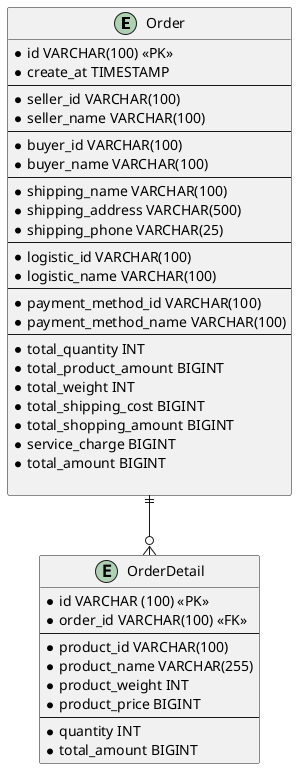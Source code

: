 @startuml
entity Order {
     * id VARCHAR(100) <<PK>>
     * create_at TIMESTAMP
     --
     * seller_id VARCHAR(100)
     * seller_name VARCHAR(100)
     --
     * buyer_id VARCHAR(100)
     * buyer_name VARCHAR(100)
     --
     * shipping_name VARCHAR(100)
     * shipping_address VARCHAR(500)
     * shipping_phone VARCHAR(25)
     --
     * logistic_id VARCHAR(100)
     * logistic_name VARCHAR(100)
     --
     * payment_method_id VARCHAR(100)
     * payment_method_name VARCHAR(100)
     --
     * total_quantity INT
     * total_product_amount BIGINT
     * total_weight INT
     * total_shipping_cost BIGINT
     * total_shopping_amount BIGINT
     * service_charge BIGINT
     * total_amount BIGINT

}
entity OrderDetail {
    * id VARCHAR (100) <<PK>>
    * order_id VARCHAR(100) <<FK>>
    --
    * product_id VARCHAR(100)
    * product_name VARCHAR(255)
    * product_weight INT
    * product_price BIGINT
    --
    * quantity INT
    * total_amount BIGINT
}

Order ||--o{ OrderDetail
@enduml